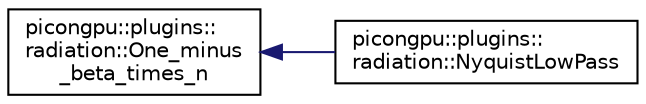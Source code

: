 digraph "Graphical Class Hierarchy"
{
 // LATEX_PDF_SIZE
  edge [fontname="Helvetica",fontsize="10",labelfontname="Helvetica",labelfontsize="10"];
  node [fontname="Helvetica",fontsize="10",shape=record];
  rankdir="LR";
  Node0 [label="picongpu::plugins::\lradiation::One_minus\l_beta_times_n",height=0.2,width=0.4,color="black", fillcolor="white", style="filled",URL="$structpicongpu_1_1plugins_1_1radiation_1_1_one__minus__beta__times__n.html",tooltip=" "];
  Node0 -> Node1 [dir="back",color="midnightblue",fontsize="10",style="solid",fontname="Helvetica"];
  Node1 [label="picongpu::plugins::\lradiation::NyquistLowPass",height=0.2,width=0.4,color="black", fillcolor="white", style="filled",URL="$classpicongpu_1_1plugins_1_1radiation_1_1_nyquist_low_pass.html",tooltip=" "];
}
